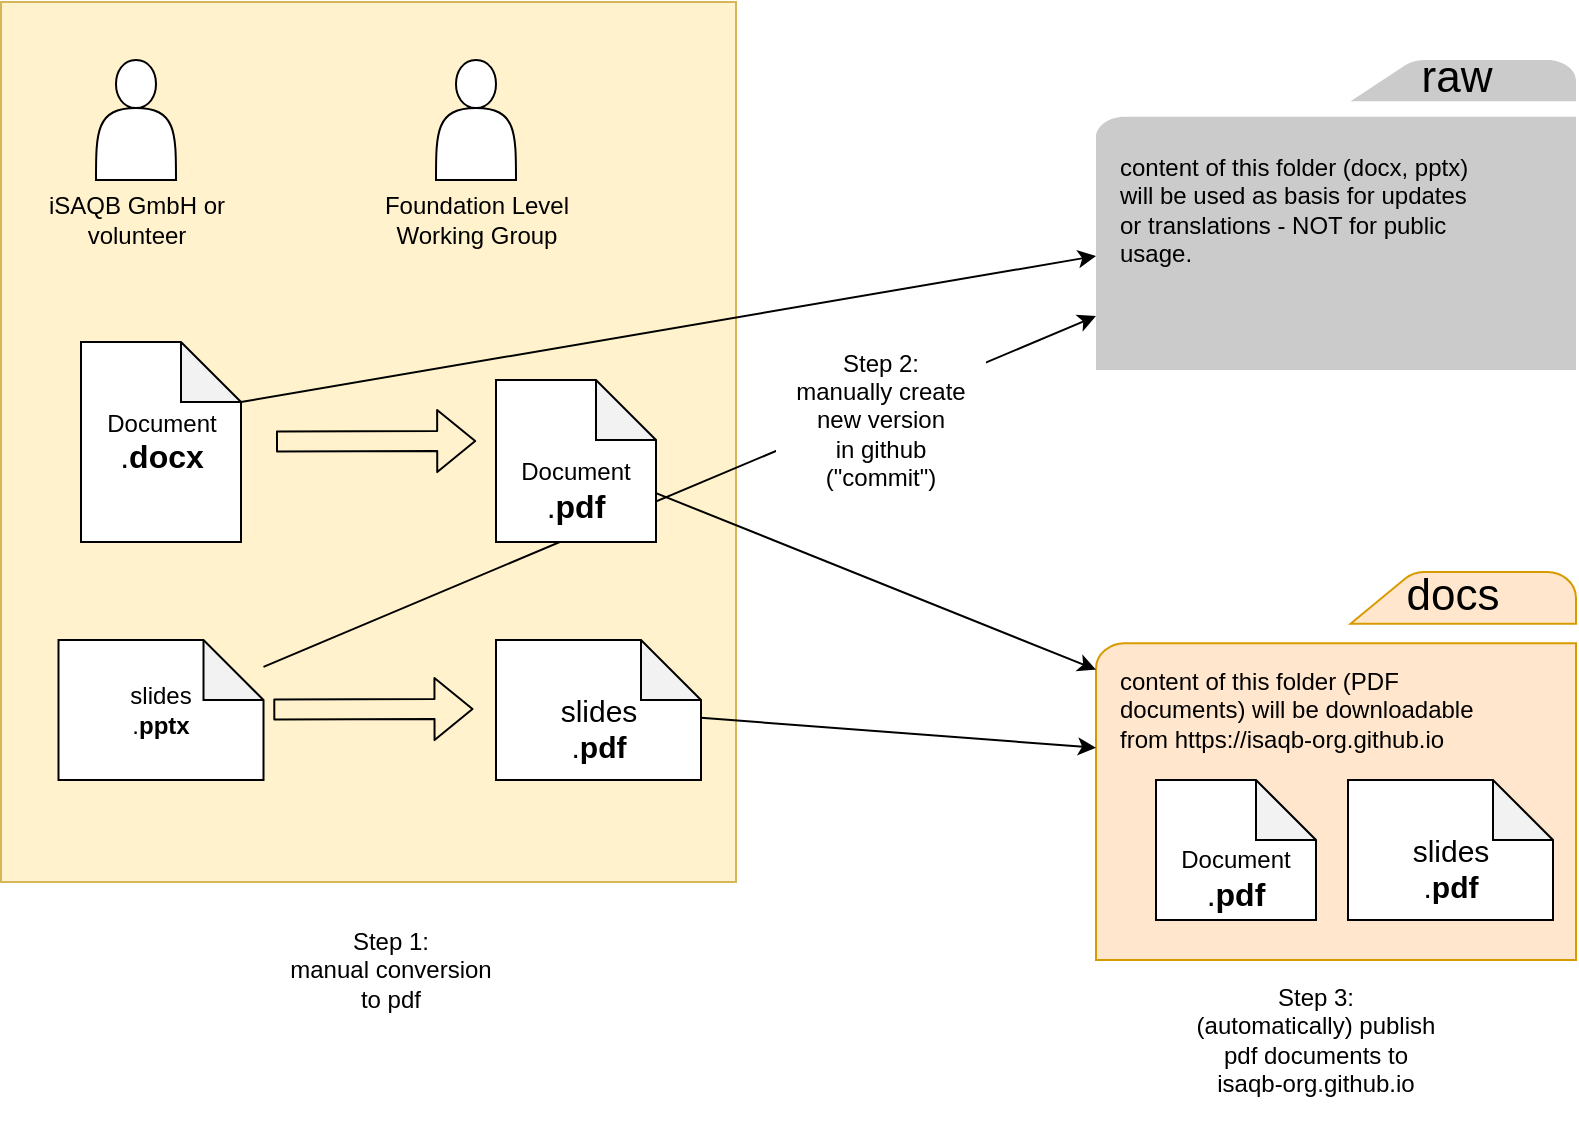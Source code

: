 <mxfile version="13.0.3" type="device"><diagram id="TJZP5WFA-lXI-weVbbSS" name="Page-1"><mxGraphModel dx="961" dy="616" grid="1" gridSize="10" guides="1" tooltips="1" connect="1" arrows="1" fold="1" page="1" pageScale="1" pageWidth="827" pageHeight="1169" math="0" shadow="0"><root><mxCell id="0"/><mxCell id="1" parent="0"/><mxCell id="6jO_8mhH-haNNpQuxgJ8-18" value="" style="whiteSpace=wrap;html=1;fillColor=#fff2cc;strokeColor=#d6b656;" vertex="1" parent="1"><mxGeometry x="22.5" y="1" width="367.5" height="440" as="geometry"/></mxCell><mxCell id="6jO_8mhH-haNNpQuxgJ8-39" style="rounded=0;orthogonalLoop=1;jettySize=auto;html=1;fontSize=22;" edge="1" parent="1" source="6jO_8mhH-haNNpQuxgJ8-2" target="6jO_8mhH-haNNpQuxgJ8-26"><mxGeometry relative="1" as="geometry"><mxPoint x="152.5" y="211" as="sourcePoint"/><mxPoint x="580" y="137.993" as="targetPoint"/></mxGeometry></mxCell><mxCell id="6jO_8mhH-haNNpQuxgJ8-35" style="rounded=0;orthogonalLoop=1;jettySize=auto;html=1;exitX=0;exitY=0;exitDx=80;exitDy=30;exitPerimeter=0;fontSize=22;" edge="1" parent="1" source="6jO_8mhH-haNNpQuxgJ8-1" target="6jO_8mhH-haNNpQuxgJ8-26"><mxGeometry relative="1" as="geometry"/></mxCell><mxCell id="6jO_8mhH-haNNpQuxgJ8-1" value="Document&lt;br&gt;&lt;font style=&quot;font-size: 16px&quot;&gt;.&lt;b&gt;docx&lt;/b&gt;&lt;/font&gt;" style="shape=note;whiteSpace=wrap;html=1;backgroundOutline=1;darkOpacity=0.05;" vertex="1" parent="1"><mxGeometry x="62.5" y="171" width="80" height="100" as="geometry"/></mxCell><mxCell id="6jO_8mhH-haNNpQuxgJ8-2" value="slides&lt;br&gt;.&lt;b&gt;pptx&lt;/b&gt;" style="shape=note;whiteSpace=wrap;html=1;backgroundOutline=1;darkOpacity=0.05;" vertex="1" parent="1"><mxGeometry x="51.25" y="320" width="102.5" height="70" as="geometry"/></mxCell><mxCell id="6jO_8mhH-haNNpQuxgJ8-10" value="" style="shape=actor;whiteSpace=wrap;html=1;" vertex="1" parent="1"><mxGeometry x="70" y="30" width="40" height="60" as="geometry"/></mxCell><mxCell id="6jO_8mhH-haNNpQuxgJ8-11" value="" style="shape=actor;whiteSpace=wrap;html=1;" vertex="1" parent="1"><mxGeometry x="240" y="30" width="40" height="60" as="geometry"/></mxCell><mxCell id="6jO_8mhH-haNNpQuxgJ8-12" value="iSAQB GmbH or volunteer" style="text;html=1;strokeColor=none;fillColor=none;align=center;verticalAlign=middle;whiteSpace=wrap;rounded=0;" vertex="1" parent="1"><mxGeometry x="37.5" y="100" width="105" height="20" as="geometry"/></mxCell><mxCell id="6jO_8mhH-haNNpQuxgJ8-13" value="Foundation Level&lt;br&gt;Working Group" style="text;html=1;strokeColor=none;fillColor=none;align=center;verticalAlign=middle;whiteSpace=wrap;rounded=0;" vertex="1" parent="1"><mxGeometry x="207.5" y="100" width="105" height="20" as="geometry"/></mxCell><mxCell id="6jO_8mhH-haNNpQuxgJ8-14" style="edgeStyle=orthogonalEdgeStyle;rounded=0;orthogonalLoop=1;jettySize=auto;html=1;exitX=0.5;exitY=1;exitDx=0;exitDy=0;exitPerimeter=0;" edge="1" parent="1" source="6jO_8mhH-haNNpQuxgJ8-1" target="6jO_8mhH-haNNpQuxgJ8-1"><mxGeometry relative="1" as="geometry"/></mxCell><mxCell id="6jO_8mhH-haNNpQuxgJ8-19" value="" style="shape=flexArrow;endArrow=classic;html=1;entryX=0.686;entryY=0.545;entryDx=0;entryDy=0;entryPerimeter=0;" edge="1" parent="1"><mxGeometry width="50" height="50" relative="1" as="geometry"><mxPoint x="160" y="220.7" as="sourcePoint"/><mxPoint x="260.1" y="220.5" as="targetPoint"/></mxGeometry></mxCell><mxCell id="6jO_8mhH-haNNpQuxgJ8-20" value="&lt;br&gt;&lt;br&gt;Document&lt;br&gt;&lt;font style=&quot;font-size: 16px&quot;&gt;.&lt;b&gt;pdf&lt;/b&gt;&lt;/font&gt;" style="shape=note;whiteSpace=wrap;html=1;backgroundOutline=1;darkOpacity=0.05;" vertex="1" parent="1"><mxGeometry x="270" y="190" width="80" height="81" as="geometry"/></mxCell><mxCell id="6jO_8mhH-haNNpQuxgJ8-21" value="&lt;font style=&quot;font-size: 15px&quot;&gt;&lt;br&gt;slides&lt;br&gt;.&lt;b&gt;pdf&lt;/b&gt;&lt;/font&gt;" style="shape=note;whiteSpace=wrap;html=1;backgroundOutline=1;darkOpacity=0.05;" vertex="1" parent="1"><mxGeometry x="270" y="320" width="102.5" height="70" as="geometry"/></mxCell><mxCell id="6jO_8mhH-haNNpQuxgJ8-22" value="" style="shape=flexArrow;endArrow=classic;html=1;entryX=0.686;entryY=0.545;entryDx=0;entryDy=0;entryPerimeter=0;" edge="1" parent="1"><mxGeometry width="50" height="50" relative="1" as="geometry"><mxPoint x="158.65" y="354.7" as="sourcePoint"/><mxPoint x="258.75" y="354.5" as="targetPoint"/></mxGeometry></mxCell><mxCell id="6jO_8mhH-haNNpQuxgJ8-24" value="Step 1:&lt;br&gt;manual conversion&lt;br&gt;to pdf" style="text;html=1;strokeColor=none;fillColor=none;align=center;verticalAlign=middle;whiteSpace=wrap;rounded=0;" vertex="1" parent="1"><mxGeometry x="165" y="460" width="105" height="50" as="geometry"/></mxCell><mxCell id="6jO_8mhH-haNNpQuxgJ8-25" value="Step 2:&lt;br&gt;manually create new version&lt;br&gt;in github&lt;br&gt;(&quot;commit&quot;)" style="text;html=1;align=center;verticalAlign=middle;whiteSpace=wrap;rounded=0;fillColor=#ffffff;" vertex="1" parent="1"><mxGeometry x="410" y="160" width="105" height="100" as="geometry"/></mxCell><mxCell id="6jO_8mhH-haNNpQuxgJ8-26" value="" style="pointerEvents=1;shadow=0;dashed=0;html=1;strokeColor=none;labelPosition=center;verticalLabelPosition=bottom;verticalAlign=top;outlineConnect=0;align=center;shape=mxgraph.office.concepts.folder;fillColor=#CCCBCB;" vertex="1" parent="1"><mxGeometry x="570" y="30" width="240" height="155" as="geometry"/></mxCell><mxCell id="6jO_8mhH-haNNpQuxgJ8-27" value="" style="pointerEvents=1;shadow=0;dashed=0;html=1;strokeColor=#d79b00;labelPosition=center;verticalLabelPosition=bottom;verticalAlign=top;outlineConnect=0;align=center;shape=mxgraph.office.concepts.folder;fillColor=#ffe6cc;" vertex="1" parent="1"><mxGeometry x="570" y="286" width="240" height="194" as="geometry"/></mxCell><mxCell id="6jO_8mhH-haNNpQuxgJ8-28" value="docs" style="text;html=1;strokeColor=none;fillColor=none;align=center;verticalAlign=middle;whiteSpace=wrap;rounded=0;fontSize=22;" vertex="1" parent="1"><mxGeometry x="696" y="273" width="105" height="50" as="geometry"/></mxCell><mxCell id="6jO_8mhH-haNNpQuxgJ8-29" value="raw" style="text;html=1;strokeColor=none;fillColor=none;align=center;verticalAlign=middle;whiteSpace=wrap;rounded=0;fontSize=22;" vertex="1" parent="1"><mxGeometry x="698" y="14" width="105" height="50" as="geometry"/></mxCell><mxCell id="6jO_8mhH-haNNpQuxgJ8-30" value="content of this folder (PDF documents) will be downloadable&lt;br&gt;from https://isaqb-org.github.io" style="text;html=1;strokeColor=none;fillColor=none;align=left;verticalAlign=middle;whiteSpace=wrap;rounded=0;" vertex="1" parent="1"><mxGeometry x="580" y="330" width="180" height="50" as="geometry"/></mxCell><mxCell id="6jO_8mhH-haNNpQuxgJ8-31" value="content of this folder (docx, pptx) will be used as basis for updates or translations - NOT for public usage." style="text;html=1;strokeColor=none;fillColor=none;align=left;verticalAlign=middle;whiteSpace=wrap;rounded=0;" vertex="1" parent="1"><mxGeometry x="580" y="70" width="180" height="70" as="geometry"/></mxCell><mxCell id="6jO_8mhH-haNNpQuxgJ8-32" value="Step 3:&lt;br&gt;(automatically) publish pdf documents to&lt;br&gt;isaqb-org.github.io" style="text;html=1;strokeColor=none;fillColor=none;align=center;verticalAlign=middle;whiteSpace=wrap;rounded=0;" vertex="1" parent="1"><mxGeometry x="610" y="480" width="140" height="80" as="geometry"/></mxCell><mxCell id="6jO_8mhH-haNNpQuxgJ8-33" value="&lt;font style=&quot;font-size: 15px&quot;&gt;&lt;br&gt;slides&lt;br&gt;.&lt;b&gt;pdf&lt;/b&gt;&lt;/font&gt;" style="shape=note;whiteSpace=wrap;html=1;backgroundOutline=1;darkOpacity=0.05;" vertex="1" parent="1"><mxGeometry x="696" y="390" width="102.5" height="70" as="geometry"/></mxCell><mxCell id="6jO_8mhH-haNNpQuxgJ8-34" value="&lt;br&gt;&lt;br&gt;Document&lt;br&gt;&lt;font style=&quot;font-size: 16px&quot;&gt;.&lt;b&gt;pdf&lt;/b&gt;&lt;/font&gt;" style="shape=note;whiteSpace=wrap;html=1;backgroundOutline=1;darkOpacity=0.05;" vertex="1" parent="1"><mxGeometry x="600" y="390" width="80" height="70" as="geometry"/></mxCell><mxCell id="6jO_8mhH-haNNpQuxgJ8-36" style="rounded=0;orthogonalLoop=1;jettySize=auto;html=1;fontSize=22;" edge="1" parent="1" source="6jO_8mhH-haNNpQuxgJ8-20" target="6jO_8mhH-haNNpQuxgJ8-27"><mxGeometry relative="1" as="geometry"><mxPoint x="152.5" y="211" as="sourcePoint"/><mxPoint x="580" y="137.993" as="targetPoint"/></mxGeometry></mxCell><mxCell id="6jO_8mhH-haNNpQuxgJ8-38" style="rounded=0;orthogonalLoop=1;jettySize=auto;html=1;fontSize=22;" edge="1" parent="1" source="6jO_8mhH-haNNpQuxgJ8-21" target="6jO_8mhH-haNNpQuxgJ8-27"><mxGeometry relative="1" as="geometry"><mxPoint x="360" y="256.553" as="sourcePoint"/><mxPoint x="580" y="344.842" as="targetPoint"/></mxGeometry></mxCell></root></mxGraphModel></diagram></mxfile>